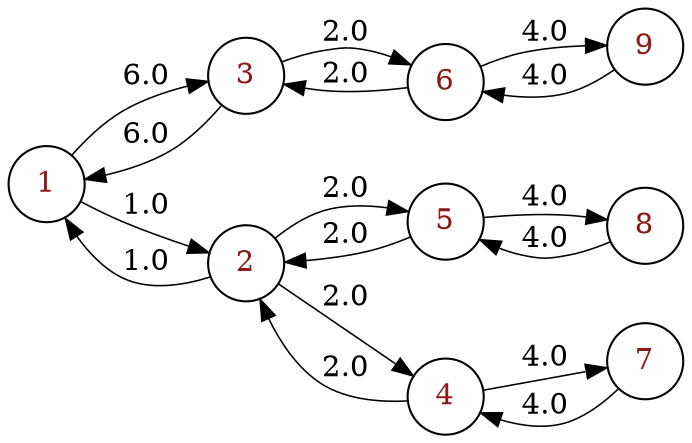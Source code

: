 digraph G {
node [width=.3,height=.3,shape=circle,style=filled,color="black",fillcolor=white,fontcolor=firebrick4] 
edge [penwidth=0.75] 
overlap="false";rankdir=LR;
      1 -> 3 [label="6.0"];
      1 -> 2 [label="1.0"];
      3 -> 1 [label="6.0"];
      3 -> 6 [label="2.0"];
      2 -> 1 [label="1.0"];
      2 -> 5 [label="2.0"];
      2 -> 4 [label="2.0"];
      5 -> 8 [label="4.0"];
      5 -> 2 [label="2.0"];
      4 -> 2 [label="2.0"];
      4 -> 7 [label="4.0"];
      7 -> 4 [label="4.0"];
      6 -> 9 [label="4.0"];
      6 -> 3 [label="2.0"];
      9 -> 6 [label="4.0"];
      8 -> 5 [label="4.0"];
}